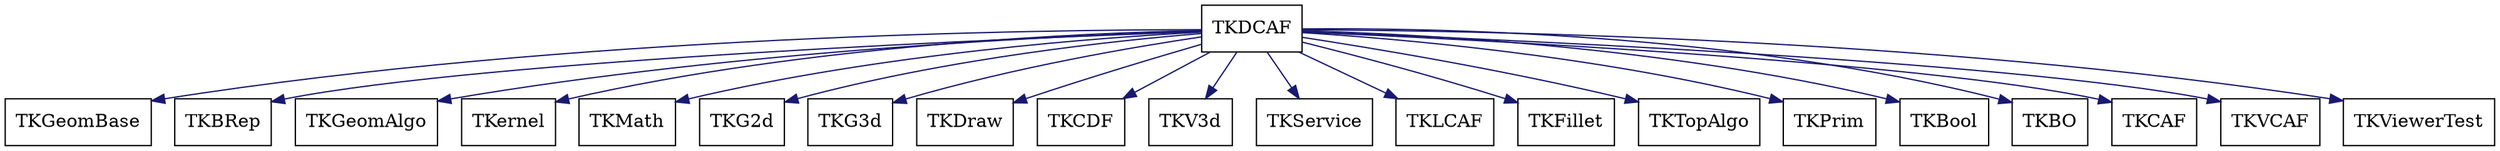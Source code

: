digraph schema_TKDCAF
{
	TKDCAF [ URL = "toolkit_tkdcaf.html", shape = box ]
	TKGeomBase [ URL = "toolkit_tkgeombase.html" , shape = box ]
	TKDCAF -> TKGeomBase [ color = "midnightblue", style = "solid" ]
	TKBRep [ URL = "toolkit_tkbrep.html" , shape = box ]
	TKDCAF -> TKBRep [ color = "midnightblue", style = "solid" ]
	TKGeomAlgo [ URL = "toolkit_tkgeomalgo.html" , shape = box ]
	TKDCAF -> TKGeomAlgo [ color = "midnightblue", style = "solid" ]
	TKernel [ URL = "toolkit_tkernel.html" , shape = box ]
	TKDCAF -> TKernel [ color = "midnightblue", style = "solid" ]
	TKMath [ URL = "toolkit_tkmath.html" , shape = box ]
	TKDCAF -> TKMath [ color = "midnightblue", style = "solid" ]
	TKG2d [ URL = "toolkit_tkg2d.html" , shape = box ]
	TKDCAF -> TKG2d [ color = "midnightblue", style = "solid" ]
	TKG3d [ URL = "toolkit_tkg3d.html" , shape = box ]
	TKDCAF -> TKG3d [ color = "midnightblue", style = "solid" ]
	TKDraw [ URL = "toolkit_tkdraw.html" , shape = box ]
	TKDCAF -> TKDraw [ color = "midnightblue", style = "solid" ]
	TKCDF [ URL = "toolkit_tkcdf.html" , shape = box ]
	TKDCAF -> TKCDF [ color = "midnightblue", style = "solid" ]
	TKV3d [ URL = "toolkit_tkv3d.html" , shape = box ]
	TKDCAF -> TKV3d [ color = "midnightblue", style = "solid" ]
	TKService [ URL = "toolkit_tkservice.html" , shape = box ]
	TKDCAF -> TKService [ color = "midnightblue", style = "solid" ]
	TKLCAF [ URL = "toolkit_tklcaf.html" , shape = box ]
	TKDCAF -> TKLCAF [ color = "midnightblue", style = "solid" ]
	TKFillet [ URL = "toolkit_tkfillet.html" , shape = box ]
	TKDCAF -> TKFillet [ color = "midnightblue", style = "solid" ]
	TKTopAlgo [ URL = "toolkit_tktopalgo.html" , shape = box ]
	TKDCAF -> TKTopAlgo [ color = "midnightblue", style = "solid" ]
	TKPrim [ URL = "toolkit_tkprim.html" , shape = box ]
	TKDCAF -> TKPrim [ color = "midnightblue", style = "solid" ]
	TKBool [ URL = "toolkit_tkbool.html" , shape = box ]
	TKDCAF -> TKBool [ color = "midnightblue", style = "solid" ]
	TKBO [ URL = "toolkit_tkbo.html" , shape = box ]
	TKDCAF -> TKBO [ color = "midnightblue", style = "solid" ]
	TKCAF [ URL = "toolkit_tkcaf.html" , shape = box ]
	TKDCAF -> TKCAF [ color = "midnightblue", style = "solid" ]
	TKVCAF [ URL = "toolkit_tkvcaf.html" , shape = box ]
	TKDCAF -> TKVCAF [ color = "midnightblue", style = "solid" ]
	TKViewerTest [ URL = "toolkit_tkviewertest.html" , shape = box ]
	TKDCAF -> TKViewerTest [ color = "midnightblue", style = "solid" ]
	aspect = 1
}
